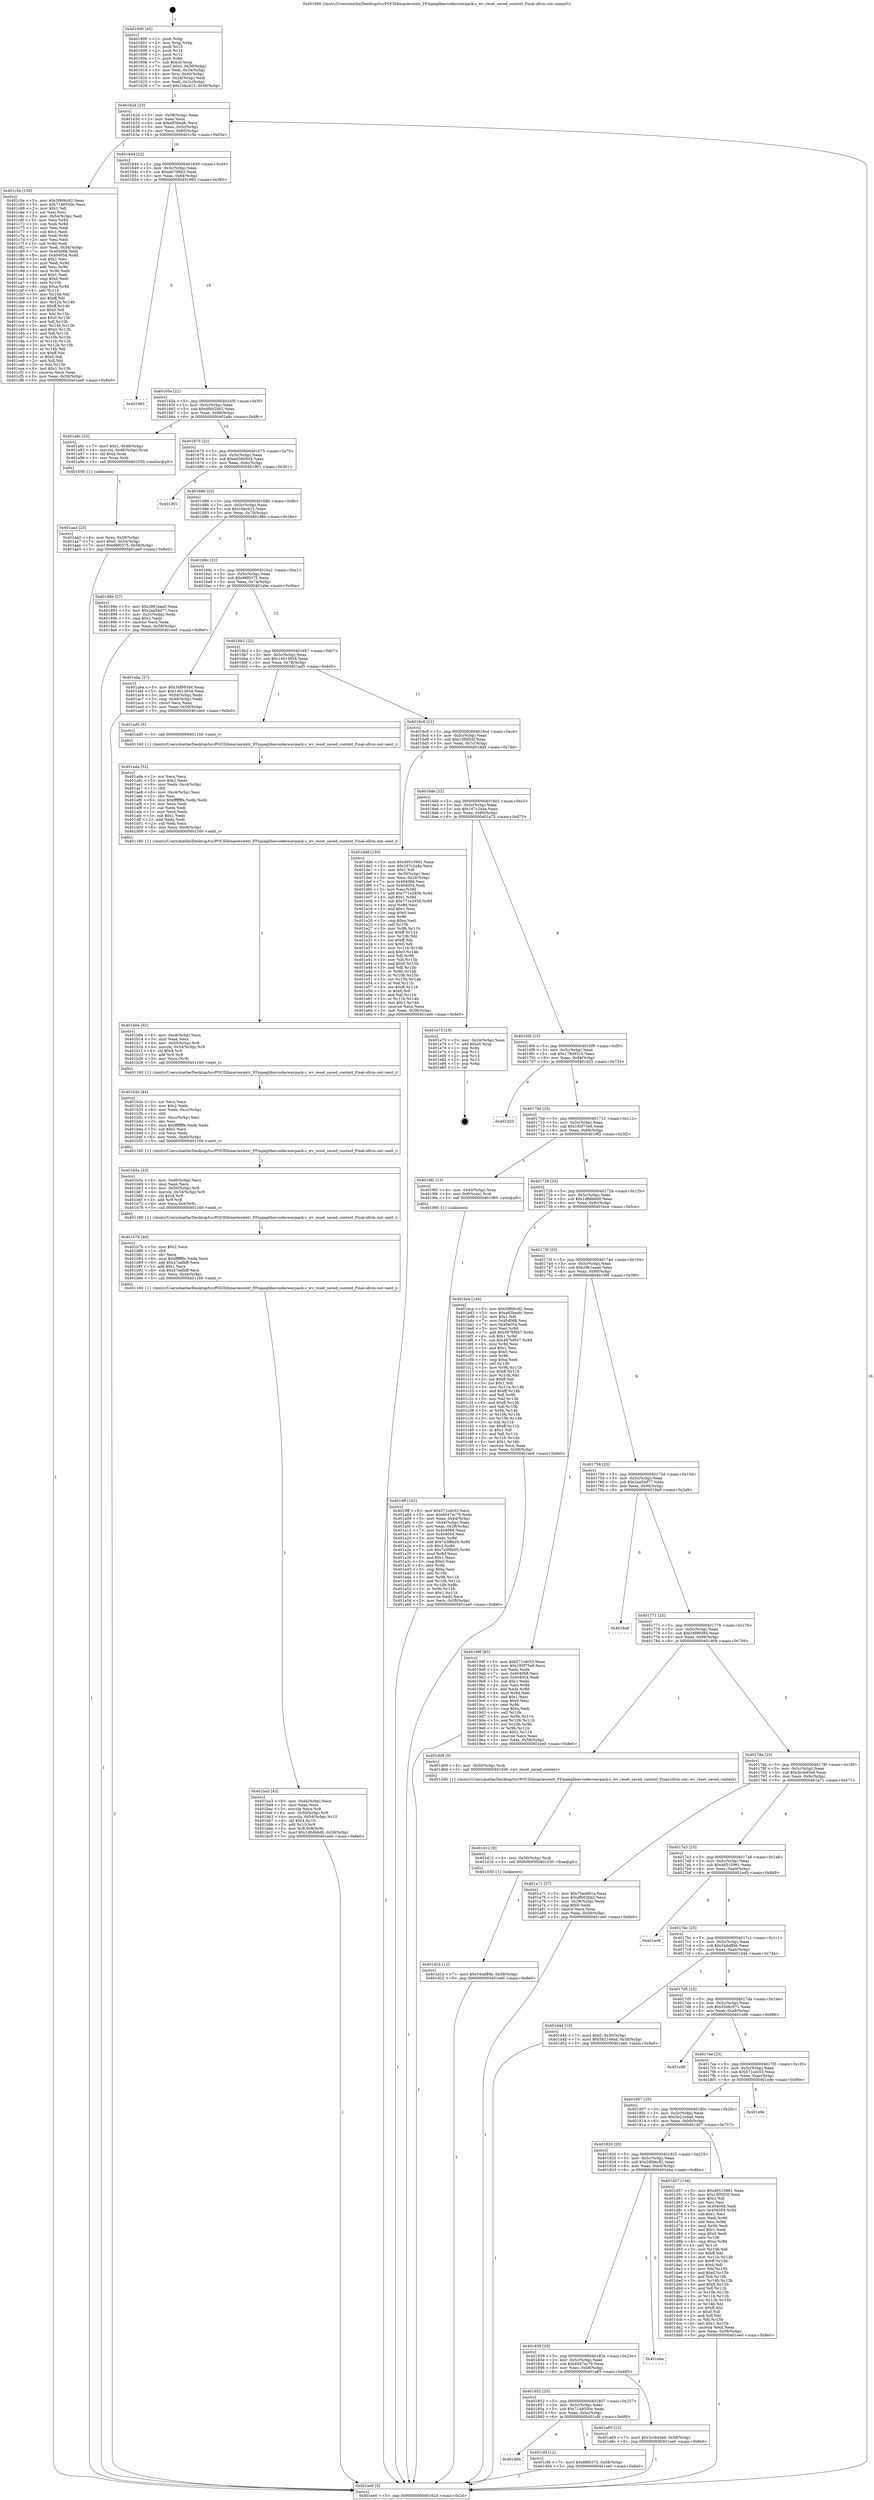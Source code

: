 digraph "0x401600" {
  label = "0x401600 (/mnt/c/Users/mathe/Desktop/tcc/POCII/binaries/extr_FFmpeglibavcodecwavpack.c_wv_reset_saved_context_Final-ollvm.out::main(0))"
  labelloc = "t"
  node[shape=record]

  Entry [label="",width=0.3,height=0.3,shape=circle,fillcolor=black,style=filled]
  "0x40162d" [label="{
     0x40162d [23]\l
     | [instrs]\l
     &nbsp;&nbsp;0x40162d \<+3\>: mov -0x58(%rbp),%eax\l
     &nbsp;&nbsp;0x401630 \<+2\>: mov %eax,%ecx\l
     &nbsp;&nbsp;0x401632 \<+6\>: sub $0xa83beafc,%ecx\l
     &nbsp;&nbsp;0x401638 \<+3\>: mov %eax,-0x5c(%rbp)\l
     &nbsp;&nbsp;0x40163b \<+3\>: mov %ecx,-0x60(%rbp)\l
     &nbsp;&nbsp;0x40163e \<+6\>: je 0000000000401c5e \<main+0x65e\>\l
  }"]
  "0x401c5e" [label="{
     0x401c5e [159]\l
     | [instrs]\l
     &nbsp;&nbsp;0x401c5e \<+5\>: mov $0x5f806c82,%eax\l
     &nbsp;&nbsp;0x401c63 \<+5\>: mov $0x7149550e,%ecx\l
     &nbsp;&nbsp;0x401c68 \<+2\>: mov $0x1,%dl\l
     &nbsp;&nbsp;0x401c6a \<+2\>: xor %esi,%esi\l
     &nbsp;&nbsp;0x401c6c \<+3\>: mov -0x54(%rbp),%edi\l
     &nbsp;&nbsp;0x401c6f \<+3\>: mov %esi,%r8d\l
     &nbsp;&nbsp;0x401c72 \<+3\>: sub %edi,%r8d\l
     &nbsp;&nbsp;0x401c75 \<+2\>: mov %esi,%edi\l
     &nbsp;&nbsp;0x401c77 \<+3\>: sub $0x1,%edi\l
     &nbsp;&nbsp;0x401c7a \<+3\>: add %edi,%r8d\l
     &nbsp;&nbsp;0x401c7d \<+2\>: mov %esi,%edi\l
     &nbsp;&nbsp;0x401c7f \<+3\>: sub %r8d,%edi\l
     &nbsp;&nbsp;0x401c82 \<+3\>: mov %edi,-0x54(%rbp)\l
     &nbsp;&nbsp;0x401c85 \<+7\>: mov 0x404068,%edi\l
     &nbsp;&nbsp;0x401c8c \<+8\>: mov 0x404054,%r8d\l
     &nbsp;&nbsp;0x401c94 \<+3\>: sub $0x1,%esi\l
     &nbsp;&nbsp;0x401c97 \<+3\>: mov %edi,%r9d\l
     &nbsp;&nbsp;0x401c9a \<+3\>: add %esi,%r9d\l
     &nbsp;&nbsp;0x401c9d \<+4\>: imul %r9d,%edi\l
     &nbsp;&nbsp;0x401ca1 \<+3\>: and $0x1,%edi\l
     &nbsp;&nbsp;0x401ca4 \<+3\>: cmp $0x0,%edi\l
     &nbsp;&nbsp;0x401ca7 \<+4\>: sete %r10b\l
     &nbsp;&nbsp;0x401cab \<+4\>: cmp $0xa,%r8d\l
     &nbsp;&nbsp;0x401caf \<+4\>: setl %r11b\l
     &nbsp;&nbsp;0x401cb3 \<+3\>: mov %r10b,%bl\l
     &nbsp;&nbsp;0x401cb6 \<+3\>: xor $0xff,%bl\l
     &nbsp;&nbsp;0x401cb9 \<+3\>: mov %r11b,%r14b\l
     &nbsp;&nbsp;0x401cbc \<+4\>: xor $0xff,%r14b\l
     &nbsp;&nbsp;0x401cc0 \<+3\>: xor $0x0,%dl\l
     &nbsp;&nbsp;0x401cc3 \<+3\>: mov %bl,%r15b\l
     &nbsp;&nbsp;0x401cc6 \<+4\>: and $0x0,%r15b\l
     &nbsp;&nbsp;0x401cca \<+3\>: and %dl,%r10b\l
     &nbsp;&nbsp;0x401ccd \<+3\>: mov %r14b,%r12b\l
     &nbsp;&nbsp;0x401cd0 \<+4\>: and $0x0,%r12b\l
     &nbsp;&nbsp;0x401cd4 \<+3\>: and %dl,%r11b\l
     &nbsp;&nbsp;0x401cd7 \<+3\>: or %r10b,%r15b\l
     &nbsp;&nbsp;0x401cda \<+3\>: or %r11b,%r12b\l
     &nbsp;&nbsp;0x401cdd \<+3\>: xor %r12b,%r15b\l
     &nbsp;&nbsp;0x401ce0 \<+3\>: or %r14b,%bl\l
     &nbsp;&nbsp;0x401ce3 \<+3\>: xor $0xff,%bl\l
     &nbsp;&nbsp;0x401ce6 \<+3\>: or $0x0,%dl\l
     &nbsp;&nbsp;0x401ce9 \<+2\>: and %dl,%bl\l
     &nbsp;&nbsp;0x401ceb \<+3\>: or %bl,%r15b\l
     &nbsp;&nbsp;0x401cee \<+4\>: test $0x1,%r15b\l
     &nbsp;&nbsp;0x401cf2 \<+3\>: cmovne %ecx,%eax\l
     &nbsp;&nbsp;0x401cf5 \<+3\>: mov %eax,-0x58(%rbp)\l
     &nbsp;&nbsp;0x401cf8 \<+5\>: jmp 0000000000401ee0 \<main+0x8e0\>\l
  }"]
  "0x401644" [label="{
     0x401644 [22]\l
     | [instrs]\l
     &nbsp;&nbsp;0x401644 \<+5\>: jmp 0000000000401649 \<main+0x49\>\l
     &nbsp;&nbsp;0x401649 \<+3\>: mov -0x5c(%rbp),%eax\l
     &nbsp;&nbsp;0x40164c \<+5\>: sub $0xafc796b2,%eax\l
     &nbsp;&nbsp;0x401651 \<+3\>: mov %eax,-0x64(%rbp)\l
     &nbsp;&nbsp;0x401654 \<+6\>: je 0000000000401993 \<main+0x393\>\l
  }"]
  Exit [label="",width=0.3,height=0.3,shape=circle,fillcolor=black,style=filled,peripheries=2]
  "0x401993" [label="{
     0x401993\l
  }", style=dashed]
  "0x40165a" [label="{
     0x40165a [22]\l
     | [instrs]\l
     &nbsp;&nbsp;0x40165a \<+5\>: jmp 000000000040165f \<main+0x5f\>\l
     &nbsp;&nbsp;0x40165f \<+3\>: mov -0x5c(%rbp),%eax\l
     &nbsp;&nbsp;0x401662 \<+5\>: sub $0xdfb02bb2,%eax\l
     &nbsp;&nbsp;0x401667 \<+3\>: mov %eax,-0x68(%rbp)\l
     &nbsp;&nbsp;0x40166a \<+6\>: je 0000000000401a8c \<main+0x48c\>\l
  }"]
  "0x401d1b" [label="{
     0x401d1b [12]\l
     | [instrs]\l
     &nbsp;&nbsp;0x401d1b \<+7\>: movl $0x54ddff4b,-0x58(%rbp)\l
     &nbsp;&nbsp;0x401d22 \<+5\>: jmp 0000000000401ee0 \<main+0x8e0\>\l
  }"]
  "0x401a8c" [label="{
     0x401a8c [23]\l
     | [instrs]\l
     &nbsp;&nbsp;0x401a8c \<+7\>: movl $0x1,-0x48(%rbp)\l
     &nbsp;&nbsp;0x401a93 \<+4\>: movslq -0x48(%rbp),%rax\l
     &nbsp;&nbsp;0x401a97 \<+4\>: shl $0x4,%rax\l
     &nbsp;&nbsp;0x401a9b \<+3\>: mov %rax,%rdi\l
     &nbsp;&nbsp;0x401a9e \<+5\>: call 0000000000401050 \<malloc@plt\>\l
     | [calls]\l
     &nbsp;&nbsp;0x401050 \{1\} (unknown)\l
  }"]
  "0x401670" [label="{
     0x401670 [22]\l
     | [instrs]\l
     &nbsp;&nbsp;0x401670 \<+5\>: jmp 0000000000401675 \<main+0x75\>\l
     &nbsp;&nbsp;0x401675 \<+3\>: mov -0x5c(%rbp),%eax\l
     &nbsp;&nbsp;0x401678 \<+5\>: sub $0xe05605d4,%eax\l
     &nbsp;&nbsp;0x40167d \<+3\>: mov %eax,-0x6c(%rbp)\l
     &nbsp;&nbsp;0x401680 \<+6\>: je 0000000000401901 \<main+0x301\>\l
  }"]
  "0x401d12" [label="{
     0x401d12 [9]\l
     | [instrs]\l
     &nbsp;&nbsp;0x401d12 \<+4\>: mov -0x50(%rbp),%rdi\l
     &nbsp;&nbsp;0x401d16 \<+5\>: call 0000000000401030 \<free@plt\>\l
     | [calls]\l
     &nbsp;&nbsp;0x401030 \{1\} (unknown)\l
  }"]
  "0x401901" [label="{
     0x401901\l
  }", style=dashed]
  "0x401686" [label="{
     0x401686 [22]\l
     | [instrs]\l
     &nbsp;&nbsp;0x401686 \<+5\>: jmp 000000000040168b \<main+0x8b\>\l
     &nbsp;&nbsp;0x40168b \<+3\>: mov -0x5c(%rbp),%eax\l
     &nbsp;&nbsp;0x40168e \<+5\>: sub $0x1bbcd11,%eax\l
     &nbsp;&nbsp;0x401693 \<+3\>: mov %eax,-0x70(%rbp)\l
     &nbsp;&nbsp;0x401696 \<+6\>: je 000000000040188e \<main+0x28e\>\l
  }"]
  "0x40186b" [label="{
     0x40186b\l
  }", style=dashed]
  "0x40188e" [label="{
     0x40188e [27]\l
     | [instrs]\l
     &nbsp;&nbsp;0x40188e \<+5\>: mov $0x2961eaa0,%eax\l
     &nbsp;&nbsp;0x401893 \<+5\>: mov $0x2aa54d77,%ecx\l
     &nbsp;&nbsp;0x401898 \<+3\>: mov -0x2c(%rbp),%edx\l
     &nbsp;&nbsp;0x40189b \<+3\>: cmp $0x2,%edx\l
     &nbsp;&nbsp;0x40189e \<+3\>: cmovne %ecx,%eax\l
     &nbsp;&nbsp;0x4018a1 \<+3\>: mov %eax,-0x58(%rbp)\l
     &nbsp;&nbsp;0x4018a4 \<+5\>: jmp 0000000000401ee0 \<main+0x8e0\>\l
  }"]
  "0x40169c" [label="{
     0x40169c [22]\l
     | [instrs]\l
     &nbsp;&nbsp;0x40169c \<+5\>: jmp 00000000004016a1 \<main+0xa1\>\l
     &nbsp;&nbsp;0x4016a1 \<+3\>: mov -0x5c(%rbp),%eax\l
     &nbsp;&nbsp;0x4016a4 \<+5\>: sub $0x88f0375,%eax\l
     &nbsp;&nbsp;0x4016a9 \<+3\>: mov %eax,-0x74(%rbp)\l
     &nbsp;&nbsp;0x4016ac \<+6\>: je 0000000000401aba \<main+0x4ba\>\l
  }"]
  "0x401ee0" [label="{
     0x401ee0 [5]\l
     | [instrs]\l
     &nbsp;&nbsp;0x401ee0 \<+5\>: jmp 000000000040162d \<main+0x2d\>\l
  }"]
  "0x401600" [label="{
     0x401600 [45]\l
     | [instrs]\l
     &nbsp;&nbsp;0x401600 \<+1\>: push %rbp\l
     &nbsp;&nbsp;0x401601 \<+3\>: mov %rsp,%rbp\l
     &nbsp;&nbsp;0x401604 \<+2\>: push %r15\l
     &nbsp;&nbsp;0x401606 \<+2\>: push %r14\l
     &nbsp;&nbsp;0x401608 \<+2\>: push %r12\l
     &nbsp;&nbsp;0x40160a \<+1\>: push %rbx\l
     &nbsp;&nbsp;0x40160b \<+7\>: sub $0xc0,%rsp\l
     &nbsp;&nbsp;0x401612 \<+7\>: movl $0x0,-0x30(%rbp)\l
     &nbsp;&nbsp;0x401619 \<+3\>: mov %edi,-0x34(%rbp)\l
     &nbsp;&nbsp;0x40161c \<+4\>: mov %rsi,-0x40(%rbp)\l
     &nbsp;&nbsp;0x401620 \<+3\>: mov -0x34(%rbp),%edi\l
     &nbsp;&nbsp;0x401623 \<+3\>: mov %edi,-0x2c(%rbp)\l
     &nbsp;&nbsp;0x401626 \<+7\>: movl $0x1bbcd11,-0x58(%rbp)\l
  }"]
  "0x401cfd" [label="{
     0x401cfd [12]\l
     | [instrs]\l
     &nbsp;&nbsp;0x401cfd \<+7\>: movl $0x88f0375,-0x58(%rbp)\l
     &nbsp;&nbsp;0x401d04 \<+5\>: jmp 0000000000401ee0 \<main+0x8e0\>\l
  }"]
  "0x401aba" [label="{
     0x401aba [27]\l
     | [instrs]\l
     &nbsp;&nbsp;0x401aba \<+5\>: mov $0x34f99384,%eax\l
     &nbsp;&nbsp;0x401abf \<+5\>: mov $0x14613654,%ecx\l
     &nbsp;&nbsp;0x401ac4 \<+3\>: mov -0x54(%rbp),%edx\l
     &nbsp;&nbsp;0x401ac7 \<+3\>: cmp -0x48(%rbp),%edx\l
     &nbsp;&nbsp;0x401aca \<+3\>: cmovl %ecx,%eax\l
     &nbsp;&nbsp;0x401acd \<+3\>: mov %eax,-0x58(%rbp)\l
     &nbsp;&nbsp;0x401ad0 \<+5\>: jmp 0000000000401ee0 \<main+0x8e0\>\l
  }"]
  "0x4016b2" [label="{
     0x4016b2 [22]\l
     | [instrs]\l
     &nbsp;&nbsp;0x4016b2 \<+5\>: jmp 00000000004016b7 \<main+0xb7\>\l
     &nbsp;&nbsp;0x4016b7 \<+3\>: mov -0x5c(%rbp),%eax\l
     &nbsp;&nbsp;0x4016ba \<+5\>: sub $0x14613654,%eax\l
     &nbsp;&nbsp;0x4016bf \<+3\>: mov %eax,-0x78(%rbp)\l
     &nbsp;&nbsp;0x4016c2 \<+6\>: je 0000000000401ad5 \<main+0x4d5\>\l
  }"]
  "0x401ba3" [label="{
     0x401ba3 [43]\l
     | [instrs]\l
     &nbsp;&nbsp;0x401ba3 \<+6\>: mov -0xd4(%rbp),%ecx\l
     &nbsp;&nbsp;0x401ba9 \<+3\>: imul %eax,%ecx\l
     &nbsp;&nbsp;0x401bac \<+3\>: movslq %ecx,%r8\l
     &nbsp;&nbsp;0x401baf \<+4\>: mov -0x50(%rbp),%r9\l
     &nbsp;&nbsp;0x401bb3 \<+4\>: movslq -0x54(%rbp),%r10\l
     &nbsp;&nbsp;0x401bb7 \<+4\>: shl $0x4,%r10\l
     &nbsp;&nbsp;0x401bbb \<+3\>: add %r10,%r9\l
     &nbsp;&nbsp;0x401bbe \<+4\>: mov %r8,0x8(%r9)\l
     &nbsp;&nbsp;0x401bc2 \<+7\>: movl $0x1d6db6d0,-0x58(%rbp)\l
     &nbsp;&nbsp;0x401bc9 \<+5\>: jmp 0000000000401ee0 \<main+0x8e0\>\l
  }"]
  "0x401ad5" [label="{
     0x401ad5 [5]\l
     | [instrs]\l
     &nbsp;&nbsp;0x401ad5 \<+5\>: call 0000000000401160 \<next_i\>\l
     | [calls]\l
     &nbsp;&nbsp;0x401160 \{1\} (/mnt/c/Users/mathe/Desktop/tcc/POCII/binaries/extr_FFmpeglibavcodecwavpack.c_wv_reset_saved_context_Final-ollvm.out::next_i)\l
  }"]
  "0x4016c8" [label="{
     0x4016c8 [22]\l
     | [instrs]\l
     &nbsp;&nbsp;0x4016c8 \<+5\>: jmp 00000000004016cd \<main+0xcd\>\l
     &nbsp;&nbsp;0x4016cd \<+3\>: mov -0x5c(%rbp),%eax\l
     &nbsp;&nbsp;0x4016d0 \<+5\>: sub $0x15f5f03f,%eax\l
     &nbsp;&nbsp;0x4016d5 \<+3\>: mov %eax,-0x7c(%rbp)\l
     &nbsp;&nbsp;0x4016d8 \<+6\>: je 0000000000401ddd \<main+0x7dd\>\l
  }"]
  "0x401b7b" [label="{
     0x401b7b [40]\l
     | [instrs]\l
     &nbsp;&nbsp;0x401b7b \<+5\>: mov $0x2,%ecx\l
     &nbsp;&nbsp;0x401b80 \<+1\>: cltd\l
     &nbsp;&nbsp;0x401b81 \<+2\>: idiv %ecx\l
     &nbsp;&nbsp;0x401b83 \<+6\>: imul $0xfffffffe,%edx,%ecx\l
     &nbsp;&nbsp;0x401b89 \<+6\>: add $0x47aefbff,%ecx\l
     &nbsp;&nbsp;0x401b8f \<+3\>: add $0x1,%ecx\l
     &nbsp;&nbsp;0x401b92 \<+6\>: sub $0x47aefbff,%ecx\l
     &nbsp;&nbsp;0x401b98 \<+6\>: mov %ecx,-0xd4(%rbp)\l
     &nbsp;&nbsp;0x401b9e \<+5\>: call 0000000000401160 \<next_i\>\l
     | [calls]\l
     &nbsp;&nbsp;0x401160 \{1\} (/mnt/c/Users/mathe/Desktop/tcc/POCII/binaries/extr_FFmpeglibavcodecwavpack.c_wv_reset_saved_context_Final-ollvm.out::next_i)\l
  }"]
  "0x401ddd" [label="{
     0x401ddd [150]\l
     | [instrs]\l
     &nbsp;&nbsp;0x401ddd \<+5\>: mov $0x46515961,%eax\l
     &nbsp;&nbsp;0x401de2 \<+5\>: mov $0x167c2a4a,%ecx\l
     &nbsp;&nbsp;0x401de7 \<+2\>: mov $0x1,%dl\l
     &nbsp;&nbsp;0x401de9 \<+3\>: mov -0x30(%rbp),%esi\l
     &nbsp;&nbsp;0x401dec \<+3\>: mov %esi,-0x24(%rbp)\l
     &nbsp;&nbsp;0x401def \<+7\>: mov 0x404068,%esi\l
     &nbsp;&nbsp;0x401df6 \<+7\>: mov 0x404054,%edi\l
     &nbsp;&nbsp;0x401dfd \<+3\>: mov %esi,%r8d\l
     &nbsp;&nbsp;0x401e00 \<+7\>: add $0x771e2856,%r8d\l
     &nbsp;&nbsp;0x401e07 \<+4\>: sub $0x1,%r8d\l
     &nbsp;&nbsp;0x401e0b \<+7\>: sub $0x771e2856,%r8d\l
     &nbsp;&nbsp;0x401e12 \<+4\>: imul %r8d,%esi\l
     &nbsp;&nbsp;0x401e16 \<+3\>: and $0x1,%esi\l
     &nbsp;&nbsp;0x401e19 \<+3\>: cmp $0x0,%esi\l
     &nbsp;&nbsp;0x401e1c \<+4\>: sete %r9b\l
     &nbsp;&nbsp;0x401e20 \<+3\>: cmp $0xa,%edi\l
     &nbsp;&nbsp;0x401e23 \<+4\>: setl %r10b\l
     &nbsp;&nbsp;0x401e27 \<+3\>: mov %r9b,%r11b\l
     &nbsp;&nbsp;0x401e2a \<+4\>: xor $0xff,%r11b\l
     &nbsp;&nbsp;0x401e2e \<+3\>: mov %r10b,%bl\l
     &nbsp;&nbsp;0x401e31 \<+3\>: xor $0xff,%bl\l
     &nbsp;&nbsp;0x401e34 \<+3\>: xor $0x0,%dl\l
     &nbsp;&nbsp;0x401e37 \<+3\>: mov %r11b,%r14b\l
     &nbsp;&nbsp;0x401e3a \<+4\>: and $0x0,%r14b\l
     &nbsp;&nbsp;0x401e3e \<+3\>: and %dl,%r9b\l
     &nbsp;&nbsp;0x401e41 \<+3\>: mov %bl,%r15b\l
     &nbsp;&nbsp;0x401e44 \<+4\>: and $0x0,%r15b\l
     &nbsp;&nbsp;0x401e48 \<+3\>: and %dl,%r10b\l
     &nbsp;&nbsp;0x401e4b \<+3\>: or %r9b,%r14b\l
     &nbsp;&nbsp;0x401e4e \<+3\>: or %r10b,%r15b\l
     &nbsp;&nbsp;0x401e51 \<+3\>: xor %r15b,%r14b\l
     &nbsp;&nbsp;0x401e54 \<+3\>: or %bl,%r11b\l
     &nbsp;&nbsp;0x401e57 \<+4\>: xor $0xff,%r11b\l
     &nbsp;&nbsp;0x401e5b \<+3\>: or $0x0,%dl\l
     &nbsp;&nbsp;0x401e5e \<+3\>: and %dl,%r11b\l
     &nbsp;&nbsp;0x401e61 \<+3\>: or %r11b,%r14b\l
     &nbsp;&nbsp;0x401e64 \<+4\>: test $0x1,%r14b\l
     &nbsp;&nbsp;0x401e68 \<+3\>: cmovne %ecx,%eax\l
     &nbsp;&nbsp;0x401e6b \<+3\>: mov %eax,-0x58(%rbp)\l
     &nbsp;&nbsp;0x401e6e \<+5\>: jmp 0000000000401ee0 \<main+0x8e0\>\l
  }"]
  "0x4016de" [label="{
     0x4016de [22]\l
     | [instrs]\l
     &nbsp;&nbsp;0x4016de \<+5\>: jmp 00000000004016e3 \<main+0xe3\>\l
     &nbsp;&nbsp;0x4016e3 \<+3\>: mov -0x5c(%rbp),%eax\l
     &nbsp;&nbsp;0x4016e6 \<+5\>: sub $0x167c2a4a,%eax\l
     &nbsp;&nbsp;0x4016eb \<+3\>: mov %eax,-0x80(%rbp)\l
     &nbsp;&nbsp;0x4016ee \<+6\>: je 0000000000401e73 \<main+0x873\>\l
  }"]
  "0x401b5a" [label="{
     0x401b5a [33]\l
     | [instrs]\l
     &nbsp;&nbsp;0x401b5a \<+6\>: mov -0xd0(%rbp),%ecx\l
     &nbsp;&nbsp;0x401b60 \<+3\>: imul %eax,%ecx\l
     &nbsp;&nbsp;0x401b63 \<+4\>: mov -0x50(%rbp),%r8\l
     &nbsp;&nbsp;0x401b67 \<+4\>: movslq -0x54(%rbp),%r9\l
     &nbsp;&nbsp;0x401b6b \<+4\>: shl $0x4,%r9\l
     &nbsp;&nbsp;0x401b6f \<+3\>: add %r9,%r8\l
     &nbsp;&nbsp;0x401b72 \<+4\>: mov %ecx,0x4(%r8)\l
     &nbsp;&nbsp;0x401b76 \<+5\>: call 0000000000401160 \<next_i\>\l
     | [calls]\l
     &nbsp;&nbsp;0x401160 \{1\} (/mnt/c/Users/mathe/Desktop/tcc/POCII/binaries/extr_FFmpeglibavcodecwavpack.c_wv_reset_saved_context_Final-ollvm.out::next_i)\l
  }"]
  "0x401e73" [label="{
     0x401e73 [19]\l
     | [instrs]\l
     &nbsp;&nbsp;0x401e73 \<+3\>: mov -0x24(%rbp),%eax\l
     &nbsp;&nbsp;0x401e76 \<+7\>: add $0xc0,%rsp\l
     &nbsp;&nbsp;0x401e7d \<+1\>: pop %rbx\l
     &nbsp;&nbsp;0x401e7e \<+2\>: pop %r12\l
     &nbsp;&nbsp;0x401e80 \<+2\>: pop %r14\l
     &nbsp;&nbsp;0x401e82 \<+2\>: pop %r15\l
     &nbsp;&nbsp;0x401e84 \<+1\>: pop %rbp\l
     &nbsp;&nbsp;0x401e85 \<+1\>: ret\l
  }"]
  "0x4016f4" [label="{
     0x4016f4 [25]\l
     | [instrs]\l
     &nbsp;&nbsp;0x4016f4 \<+5\>: jmp 00000000004016f9 \<main+0xf9\>\l
     &nbsp;&nbsp;0x4016f9 \<+3\>: mov -0x5c(%rbp),%eax\l
     &nbsp;&nbsp;0x4016fc \<+5\>: sub $0x178d9316,%eax\l
     &nbsp;&nbsp;0x401701 \<+6\>: mov %eax,-0x84(%rbp)\l
     &nbsp;&nbsp;0x401707 \<+6\>: je 0000000000401d33 \<main+0x733\>\l
  }"]
  "0x401b2e" [label="{
     0x401b2e [44]\l
     | [instrs]\l
     &nbsp;&nbsp;0x401b2e \<+2\>: xor %ecx,%ecx\l
     &nbsp;&nbsp;0x401b30 \<+5\>: mov $0x2,%edx\l
     &nbsp;&nbsp;0x401b35 \<+6\>: mov %edx,-0xcc(%rbp)\l
     &nbsp;&nbsp;0x401b3b \<+1\>: cltd\l
     &nbsp;&nbsp;0x401b3c \<+6\>: mov -0xcc(%rbp),%esi\l
     &nbsp;&nbsp;0x401b42 \<+2\>: idiv %esi\l
     &nbsp;&nbsp;0x401b44 \<+6\>: imul $0xfffffffe,%edx,%edx\l
     &nbsp;&nbsp;0x401b4a \<+3\>: sub $0x1,%ecx\l
     &nbsp;&nbsp;0x401b4d \<+2\>: sub %ecx,%edx\l
     &nbsp;&nbsp;0x401b4f \<+6\>: mov %edx,-0xd0(%rbp)\l
     &nbsp;&nbsp;0x401b55 \<+5\>: call 0000000000401160 \<next_i\>\l
     | [calls]\l
     &nbsp;&nbsp;0x401160 \{1\} (/mnt/c/Users/mathe/Desktop/tcc/POCII/binaries/extr_FFmpeglibavcodecwavpack.c_wv_reset_saved_context_Final-ollvm.out::next_i)\l
  }"]
  "0x401d33" [label="{
     0x401d33\l
  }", style=dashed]
  "0x40170d" [label="{
     0x40170d [25]\l
     | [instrs]\l
     &nbsp;&nbsp;0x40170d \<+5\>: jmp 0000000000401712 \<main+0x112\>\l
     &nbsp;&nbsp;0x401712 \<+3\>: mov -0x5c(%rbp),%eax\l
     &nbsp;&nbsp;0x401715 \<+5\>: sub $0x183f75e6,%eax\l
     &nbsp;&nbsp;0x40171a \<+6\>: mov %eax,-0x88(%rbp)\l
     &nbsp;&nbsp;0x401720 \<+6\>: je 00000000004019f2 \<main+0x3f2\>\l
  }"]
  "0x401b0e" [label="{
     0x401b0e [32]\l
     | [instrs]\l
     &nbsp;&nbsp;0x401b0e \<+6\>: mov -0xc8(%rbp),%ecx\l
     &nbsp;&nbsp;0x401b14 \<+3\>: imul %eax,%ecx\l
     &nbsp;&nbsp;0x401b17 \<+4\>: mov -0x50(%rbp),%r8\l
     &nbsp;&nbsp;0x401b1b \<+4\>: movslq -0x54(%rbp),%r9\l
     &nbsp;&nbsp;0x401b1f \<+4\>: shl $0x4,%r9\l
     &nbsp;&nbsp;0x401b23 \<+3\>: add %r9,%r8\l
     &nbsp;&nbsp;0x401b26 \<+3\>: mov %ecx,(%r8)\l
     &nbsp;&nbsp;0x401b29 \<+5\>: call 0000000000401160 \<next_i\>\l
     | [calls]\l
     &nbsp;&nbsp;0x401160 \{1\} (/mnt/c/Users/mathe/Desktop/tcc/POCII/binaries/extr_FFmpeglibavcodecwavpack.c_wv_reset_saved_context_Final-ollvm.out::next_i)\l
  }"]
  "0x4019f2" [label="{
     0x4019f2 [13]\l
     | [instrs]\l
     &nbsp;&nbsp;0x4019f2 \<+4\>: mov -0x40(%rbp),%rax\l
     &nbsp;&nbsp;0x4019f6 \<+4\>: mov 0x8(%rax),%rdi\l
     &nbsp;&nbsp;0x4019fa \<+5\>: call 0000000000401060 \<atoi@plt\>\l
     | [calls]\l
     &nbsp;&nbsp;0x401060 \{1\} (unknown)\l
  }"]
  "0x401726" [label="{
     0x401726 [25]\l
     | [instrs]\l
     &nbsp;&nbsp;0x401726 \<+5\>: jmp 000000000040172b \<main+0x12b\>\l
     &nbsp;&nbsp;0x40172b \<+3\>: mov -0x5c(%rbp),%eax\l
     &nbsp;&nbsp;0x40172e \<+5\>: sub $0x1d6db6d0,%eax\l
     &nbsp;&nbsp;0x401733 \<+6\>: mov %eax,-0x8c(%rbp)\l
     &nbsp;&nbsp;0x401739 \<+6\>: je 0000000000401bce \<main+0x5ce\>\l
  }"]
  "0x401ada" [label="{
     0x401ada [52]\l
     | [instrs]\l
     &nbsp;&nbsp;0x401ada \<+2\>: xor %ecx,%ecx\l
     &nbsp;&nbsp;0x401adc \<+5\>: mov $0x2,%edx\l
     &nbsp;&nbsp;0x401ae1 \<+6\>: mov %edx,-0xc4(%rbp)\l
     &nbsp;&nbsp;0x401ae7 \<+1\>: cltd\l
     &nbsp;&nbsp;0x401ae8 \<+6\>: mov -0xc4(%rbp),%esi\l
     &nbsp;&nbsp;0x401aee \<+2\>: idiv %esi\l
     &nbsp;&nbsp;0x401af0 \<+6\>: imul $0xfffffffe,%edx,%edx\l
     &nbsp;&nbsp;0x401af6 \<+2\>: mov %ecx,%edi\l
     &nbsp;&nbsp;0x401af8 \<+2\>: sub %edx,%edi\l
     &nbsp;&nbsp;0x401afa \<+2\>: mov %ecx,%edx\l
     &nbsp;&nbsp;0x401afc \<+3\>: sub $0x1,%edx\l
     &nbsp;&nbsp;0x401aff \<+2\>: add %edx,%edi\l
     &nbsp;&nbsp;0x401b01 \<+2\>: sub %edi,%ecx\l
     &nbsp;&nbsp;0x401b03 \<+6\>: mov %ecx,-0xc8(%rbp)\l
     &nbsp;&nbsp;0x401b09 \<+5\>: call 0000000000401160 \<next_i\>\l
     | [calls]\l
     &nbsp;&nbsp;0x401160 \{1\} (/mnt/c/Users/mathe/Desktop/tcc/POCII/binaries/extr_FFmpeglibavcodecwavpack.c_wv_reset_saved_context_Final-ollvm.out::next_i)\l
  }"]
  "0x401bce" [label="{
     0x401bce [144]\l
     | [instrs]\l
     &nbsp;&nbsp;0x401bce \<+5\>: mov $0x5f806c82,%eax\l
     &nbsp;&nbsp;0x401bd3 \<+5\>: mov $0xa83beafc,%ecx\l
     &nbsp;&nbsp;0x401bd8 \<+2\>: mov $0x1,%dl\l
     &nbsp;&nbsp;0x401bda \<+7\>: mov 0x404068,%esi\l
     &nbsp;&nbsp;0x401be1 \<+7\>: mov 0x404054,%edi\l
     &nbsp;&nbsp;0x401be8 \<+3\>: mov %esi,%r8d\l
     &nbsp;&nbsp;0x401beb \<+7\>: add $0x497bf947,%r8d\l
     &nbsp;&nbsp;0x401bf2 \<+4\>: sub $0x1,%r8d\l
     &nbsp;&nbsp;0x401bf6 \<+7\>: sub $0x497bf947,%r8d\l
     &nbsp;&nbsp;0x401bfd \<+4\>: imul %r8d,%esi\l
     &nbsp;&nbsp;0x401c01 \<+3\>: and $0x1,%esi\l
     &nbsp;&nbsp;0x401c04 \<+3\>: cmp $0x0,%esi\l
     &nbsp;&nbsp;0x401c07 \<+4\>: sete %r9b\l
     &nbsp;&nbsp;0x401c0b \<+3\>: cmp $0xa,%edi\l
     &nbsp;&nbsp;0x401c0e \<+4\>: setl %r10b\l
     &nbsp;&nbsp;0x401c12 \<+3\>: mov %r9b,%r11b\l
     &nbsp;&nbsp;0x401c15 \<+4\>: xor $0xff,%r11b\l
     &nbsp;&nbsp;0x401c19 \<+3\>: mov %r10b,%bl\l
     &nbsp;&nbsp;0x401c1c \<+3\>: xor $0xff,%bl\l
     &nbsp;&nbsp;0x401c1f \<+3\>: xor $0x1,%dl\l
     &nbsp;&nbsp;0x401c22 \<+3\>: mov %r11b,%r14b\l
     &nbsp;&nbsp;0x401c25 \<+4\>: and $0xff,%r14b\l
     &nbsp;&nbsp;0x401c29 \<+3\>: and %dl,%r9b\l
     &nbsp;&nbsp;0x401c2c \<+3\>: mov %bl,%r15b\l
     &nbsp;&nbsp;0x401c2f \<+4\>: and $0xff,%r15b\l
     &nbsp;&nbsp;0x401c33 \<+3\>: and %dl,%r10b\l
     &nbsp;&nbsp;0x401c36 \<+3\>: or %r9b,%r14b\l
     &nbsp;&nbsp;0x401c39 \<+3\>: or %r10b,%r15b\l
     &nbsp;&nbsp;0x401c3c \<+3\>: xor %r15b,%r14b\l
     &nbsp;&nbsp;0x401c3f \<+3\>: or %bl,%r11b\l
     &nbsp;&nbsp;0x401c42 \<+4\>: xor $0xff,%r11b\l
     &nbsp;&nbsp;0x401c46 \<+3\>: or $0x1,%dl\l
     &nbsp;&nbsp;0x401c49 \<+3\>: and %dl,%r11b\l
     &nbsp;&nbsp;0x401c4c \<+3\>: or %r11b,%r14b\l
     &nbsp;&nbsp;0x401c4f \<+4\>: test $0x1,%r14b\l
     &nbsp;&nbsp;0x401c53 \<+3\>: cmovne %ecx,%eax\l
     &nbsp;&nbsp;0x401c56 \<+3\>: mov %eax,-0x58(%rbp)\l
     &nbsp;&nbsp;0x401c59 \<+5\>: jmp 0000000000401ee0 \<main+0x8e0\>\l
  }"]
  "0x40173f" [label="{
     0x40173f [25]\l
     | [instrs]\l
     &nbsp;&nbsp;0x40173f \<+5\>: jmp 0000000000401744 \<main+0x144\>\l
     &nbsp;&nbsp;0x401744 \<+3\>: mov -0x5c(%rbp),%eax\l
     &nbsp;&nbsp;0x401747 \<+5\>: sub $0x2961eaa0,%eax\l
     &nbsp;&nbsp;0x40174c \<+6\>: mov %eax,-0x90(%rbp)\l
     &nbsp;&nbsp;0x401752 \<+6\>: je 000000000040199f \<main+0x39f\>\l
  }"]
  "0x401aa3" [label="{
     0x401aa3 [23]\l
     | [instrs]\l
     &nbsp;&nbsp;0x401aa3 \<+4\>: mov %rax,-0x50(%rbp)\l
     &nbsp;&nbsp;0x401aa7 \<+7\>: movl $0x0,-0x54(%rbp)\l
     &nbsp;&nbsp;0x401aae \<+7\>: movl $0x88f0375,-0x58(%rbp)\l
     &nbsp;&nbsp;0x401ab5 \<+5\>: jmp 0000000000401ee0 \<main+0x8e0\>\l
  }"]
  "0x40199f" [label="{
     0x40199f [83]\l
     | [instrs]\l
     &nbsp;&nbsp;0x40199f \<+5\>: mov $0x571cdc53,%eax\l
     &nbsp;&nbsp;0x4019a4 \<+5\>: mov $0x183f75e6,%ecx\l
     &nbsp;&nbsp;0x4019a9 \<+2\>: xor %edx,%edx\l
     &nbsp;&nbsp;0x4019ab \<+7\>: mov 0x404068,%esi\l
     &nbsp;&nbsp;0x4019b2 \<+7\>: mov 0x404054,%edi\l
     &nbsp;&nbsp;0x4019b9 \<+3\>: sub $0x1,%edx\l
     &nbsp;&nbsp;0x4019bc \<+3\>: mov %esi,%r8d\l
     &nbsp;&nbsp;0x4019bf \<+3\>: add %edx,%r8d\l
     &nbsp;&nbsp;0x4019c2 \<+4\>: imul %r8d,%esi\l
     &nbsp;&nbsp;0x4019c6 \<+3\>: and $0x1,%esi\l
     &nbsp;&nbsp;0x4019c9 \<+3\>: cmp $0x0,%esi\l
     &nbsp;&nbsp;0x4019cc \<+4\>: sete %r9b\l
     &nbsp;&nbsp;0x4019d0 \<+3\>: cmp $0xa,%edi\l
     &nbsp;&nbsp;0x4019d3 \<+4\>: setl %r10b\l
     &nbsp;&nbsp;0x4019d7 \<+3\>: mov %r9b,%r11b\l
     &nbsp;&nbsp;0x4019da \<+3\>: and %r10b,%r11b\l
     &nbsp;&nbsp;0x4019dd \<+3\>: xor %r10b,%r9b\l
     &nbsp;&nbsp;0x4019e0 \<+3\>: or %r9b,%r11b\l
     &nbsp;&nbsp;0x4019e3 \<+4\>: test $0x1,%r11b\l
     &nbsp;&nbsp;0x4019e7 \<+3\>: cmovne %ecx,%eax\l
     &nbsp;&nbsp;0x4019ea \<+3\>: mov %eax,-0x58(%rbp)\l
     &nbsp;&nbsp;0x4019ed \<+5\>: jmp 0000000000401ee0 \<main+0x8e0\>\l
  }"]
  "0x401758" [label="{
     0x401758 [25]\l
     | [instrs]\l
     &nbsp;&nbsp;0x401758 \<+5\>: jmp 000000000040175d \<main+0x15d\>\l
     &nbsp;&nbsp;0x40175d \<+3\>: mov -0x5c(%rbp),%eax\l
     &nbsp;&nbsp;0x401760 \<+5\>: sub $0x2aa54d77,%eax\l
     &nbsp;&nbsp;0x401765 \<+6\>: mov %eax,-0x94(%rbp)\l
     &nbsp;&nbsp;0x40176b \<+6\>: je 00000000004018a9 \<main+0x2a9\>\l
  }"]
  "0x4019ff" [label="{
     0x4019ff [102]\l
     | [instrs]\l
     &nbsp;&nbsp;0x4019ff \<+5\>: mov $0x571cdc53,%ecx\l
     &nbsp;&nbsp;0x401a04 \<+5\>: mov $0x6547ec79,%edx\l
     &nbsp;&nbsp;0x401a09 \<+3\>: mov %eax,-0x44(%rbp)\l
     &nbsp;&nbsp;0x401a0c \<+3\>: mov -0x44(%rbp),%eax\l
     &nbsp;&nbsp;0x401a0f \<+3\>: mov %eax,-0x28(%rbp)\l
     &nbsp;&nbsp;0x401a12 \<+7\>: mov 0x404068,%eax\l
     &nbsp;&nbsp;0x401a19 \<+7\>: mov 0x404054,%esi\l
     &nbsp;&nbsp;0x401a20 \<+3\>: mov %eax,%r8d\l
     &nbsp;&nbsp;0x401a23 \<+7\>: add $0x7a3f8b05,%r8d\l
     &nbsp;&nbsp;0x401a2a \<+4\>: sub $0x1,%r8d\l
     &nbsp;&nbsp;0x401a2e \<+7\>: sub $0x7a3f8b05,%r8d\l
     &nbsp;&nbsp;0x401a35 \<+4\>: imul %r8d,%eax\l
     &nbsp;&nbsp;0x401a39 \<+3\>: and $0x1,%eax\l
     &nbsp;&nbsp;0x401a3c \<+3\>: cmp $0x0,%eax\l
     &nbsp;&nbsp;0x401a3f \<+4\>: sete %r9b\l
     &nbsp;&nbsp;0x401a43 \<+3\>: cmp $0xa,%esi\l
     &nbsp;&nbsp;0x401a46 \<+4\>: setl %r10b\l
     &nbsp;&nbsp;0x401a4a \<+3\>: mov %r9b,%r11b\l
     &nbsp;&nbsp;0x401a4d \<+3\>: and %r10b,%r11b\l
     &nbsp;&nbsp;0x401a50 \<+3\>: xor %r10b,%r9b\l
     &nbsp;&nbsp;0x401a53 \<+3\>: or %r9b,%r11b\l
     &nbsp;&nbsp;0x401a56 \<+4\>: test $0x1,%r11b\l
     &nbsp;&nbsp;0x401a5a \<+3\>: cmovne %edx,%ecx\l
     &nbsp;&nbsp;0x401a5d \<+3\>: mov %ecx,-0x58(%rbp)\l
     &nbsp;&nbsp;0x401a60 \<+5\>: jmp 0000000000401ee0 \<main+0x8e0\>\l
  }"]
  "0x401852" [label="{
     0x401852 [25]\l
     | [instrs]\l
     &nbsp;&nbsp;0x401852 \<+5\>: jmp 0000000000401857 \<main+0x257\>\l
     &nbsp;&nbsp;0x401857 \<+3\>: mov -0x5c(%rbp),%eax\l
     &nbsp;&nbsp;0x40185a \<+5\>: sub $0x7149550e,%eax\l
     &nbsp;&nbsp;0x40185f \<+6\>: mov %eax,-0xbc(%rbp)\l
     &nbsp;&nbsp;0x401865 \<+6\>: je 0000000000401cfd \<main+0x6fd\>\l
  }"]
  "0x4018a9" [label="{
     0x4018a9\l
  }", style=dashed]
  "0x401771" [label="{
     0x401771 [25]\l
     | [instrs]\l
     &nbsp;&nbsp;0x401771 \<+5\>: jmp 0000000000401776 \<main+0x176\>\l
     &nbsp;&nbsp;0x401776 \<+3\>: mov -0x5c(%rbp),%eax\l
     &nbsp;&nbsp;0x401779 \<+5\>: sub $0x34f99384,%eax\l
     &nbsp;&nbsp;0x40177e \<+6\>: mov %eax,-0x98(%rbp)\l
     &nbsp;&nbsp;0x401784 \<+6\>: je 0000000000401d09 \<main+0x709\>\l
  }"]
  "0x401a65" [label="{
     0x401a65 [12]\l
     | [instrs]\l
     &nbsp;&nbsp;0x401a65 \<+7\>: movl $0x3ccb45ed,-0x58(%rbp)\l
     &nbsp;&nbsp;0x401a6c \<+5\>: jmp 0000000000401ee0 \<main+0x8e0\>\l
  }"]
  "0x401d09" [label="{
     0x401d09 [9]\l
     | [instrs]\l
     &nbsp;&nbsp;0x401d09 \<+4\>: mov -0x50(%rbp),%rdi\l
     &nbsp;&nbsp;0x401d0d \<+5\>: call 00000000004015d0 \<wv_reset_saved_context\>\l
     | [calls]\l
     &nbsp;&nbsp;0x4015d0 \{1\} (/mnt/c/Users/mathe/Desktop/tcc/POCII/binaries/extr_FFmpeglibavcodecwavpack.c_wv_reset_saved_context_Final-ollvm.out::wv_reset_saved_context)\l
  }"]
  "0x40178a" [label="{
     0x40178a [25]\l
     | [instrs]\l
     &nbsp;&nbsp;0x40178a \<+5\>: jmp 000000000040178f \<main+0x18f\>\l
     &nbsp;&nbsp;0x40178f \<+3\>: mov -0x5c(%rbp),%eax\l
     &nbsp;&nbsp;0x401792 \<+5\>: sub $0x3ccb45ed,%eax\l
     &nbsp;&nbsp;0x401797 \<+6\>: mov %eax,-0x9c(%rbp)\l
     &nbsp;&nbsp;0x40179d \<+6\>: je 0000000000401a71 \<main+0x471\>\l
  }"]
  "0x401839" [label="{
     0x401839 [25]\l
     | [instrs]\l
     &nbsp;&nbsp;0x401839 \<+5\>: jmp 000000000040183e \<main+0x23e\>\l
     &nbsp;&nbsp;0x40183e \<+3\>: mov -0x5c(%rbp),%eax\l
     &nbsp;&nbsp;0x401841 \<+5\>: sub $0x6547ec79,%eax\l
     &nbsp;&nbsp;0x401846 \<+6\>: mov %eax,-0xb8(%rbp)\l
     &nbsp;&nbsp;0x40184c \<+6\>: je 0000000000401a65 \<main+0x465\>\l
  }"]
  "0x401a71" [label="{
     0x401a71 [27]\l
     | [instrs]\l
     &nbsp;&nbsp;0x401a71 \<+5\>: mov $0x75edd91a,%eax\l
     &nbsp;&nbsp;0x401a76 \<+5\>: mov $0xdfb02bb2,%ecx\l
     &nbsp;&nbsp;0x401a7b \<+3\>: mov -0x28(%rbp),%edx\l
     &nbsp;&nbsp;0x401a7e \<+3\>: cmp $0x0,%edx\l
     &nbsp;&nbsp;0x401a81 \<+3\>: cmove %ecx,%eax\l
     &nbsp;&nbsp;0x401a84 \<+3\>: mov %eax,-0x58(%rbp)\l
     &nbsp;&nbsp;0x401a87 \<+5\>: jmp 0000000000401ee0 \<main+0x8e0\>\l
  }"]
  "0x4017a3" [label="{
     0x4017a3 [25]\l
     | [instrs]\l
     &nbsp;&nbsp;0x4017a3 \<+5\>: jmp 00000000004017a8 \<main+0x1a8\>\l
     &nbsp;&nbsp;0x4017a8 \<+3\>: mov -0x5c(%rbp),%eax\l
     &nbsp;&nbsp;0x4017ab \<+5\>: sub $0x46515961,%eax\l
     &nbsp;&nbsp;0x4017b0 \<+6\>: mov %eax,-0xa0(%rbp)\l
     &nbsp;&nbsp;0x4017b6 \<+6\>: je 0000000000401ed9 \<main+0x8d9\>\l
  }"]
  "0x401eba" [label="{
     0x401eba\l
  }", style=dashed]
  "0x401ed9" [label="{
     0x401ed9\l
  }", style=dashed]
  "0x4017bc" [label="{
     0x4017bc [25]\l
     | [instrs]\l
     &nbsp;&nbsp;0x4017bc \<+5\>: jmp 00000000004017c1 \<main+0x1c1\>\l
     &nbsp;&nbsp;0x4017c1 \<+3\>: mov -0x5c(%rbp),%eax\l
     &nbsp;&nbsp;0x4017c4 \<+5\>: sub $0x54ddff4b,%eax\l
     &nbsp;&nbsp;0x4017c9 \<+6\>: mov %eax,-0xa4(%rbp)\l
     &nbsp;&nbsp;0x4017cf \<+6\>: je 0000000000401d44 \<main+0x744\>\l
  }"]
  "0x401820" [label="{
     0x401820 [25]\l
     | [instrs]\l
     &nbsp;&nbsp;0x401820 \<+5\>: jmp 0000000000401825 \<main+0x225\>\l
     &nbsp;&nbsp;0x401825 \<+3\>: mov -0x5c(%rbp),%eax\l
     &nbsp;&nbsp;0x401828 \<+5\>: sub $0x5f806c82,%eax\l
     &nbsp;&nbsp;0x40182d \<+6\>: mov %eax,-0xb4(%rbp)\l
     &nbsp;&nbsp;0x401833 \<+6\>: je 0000000000401eba \<main+0x8ba\>\l
  }"]
  "0x401d44" [label="{
     0x401d44 [19]\l
     | [instrs]\l
     &nbsp;&nbsp;0x401d44 \<+7\>: movl $0x0,-0x30(%rbp)\l
     &nbsp;&nbsp;0x401d4b \<+7\>: movl $0x5b21e9ad,-0x58(%rbp)\l
     &nbsp;&nbsp;0x401d52 \<+5\>: jmp 0000000000401ee0 \<main+0x8e0\>\l
  }"]
  "0x4017d5" [label="{
     0x4017d5 [25]\l
     | [instrs]\l
     &nbsp;&nbsp;0x4017d5 \<+5\>: jmp 00000000004017da \<main+0x1da\>\l
     &nbsp;&nbsp;0x4017da \<+3\>: mov -0x5c(%rbp),%eax\l
     &nbsp;&nbsp;0x4017dd \<+5\>: sub $0x55e6c971,%eax\l
     &nbsp;&nbsp;0x4017e2 \<+6\>: mov %eax,-0xa8(%rbp)\l
     &nbsp;&nbsp;0x4017e8 \<+6\>: je 0000000000401e86 \<main+0x886\>\l
  }"]
  "0x401d57" [label="{
     0x401d57 [134]\l
     | [instrs]\l
     &nbsp;&nbsp;0x401d57 \<+5\>: mov $0x46515961,%eax\l
     &nbsp;&nbsp;0x401d5c \<+5\>: mov $0x15f5f03f,%ecx\l
     &nbsp;&nbsp;0x401d61 \<+2\>: mov $0x1,%dl\l
     &nbsp;&nbsp;0x401d63 \<+2\>: xor %esi,%esi\l
     &nbsp;&nbsp;0x401d65 \<+7\>: mov 0x404068,%edi\l
     &nbsp;&nbsp;0x401d6c \<+8\>: mov 0x404054,%r8d\l
     &nbsp;&nbsp;0x401d74 \<+3\>: sub $0x1,%esi\l
     &nbsp;&nbsp;0x401d77 \<+3\>: mov %edi,%r9d\l
     &nbsp;&nbsp;0x401d7a \<+3\>: add %esi,%r9d\l
     &nbsp;&nbsp;0x401d7d \<+4\>: imul %r9d,%edi\l
     &nbsp;&nbsp;0x401d81 \<+3\>: and $0x1,%edi\l
     &nbsp;&nbsp;0x401d84 \<+3\>: cmp $0x0,%edi\l
     &nbsp;&nbsp;0x401d87 \<+4\>: sete %r10b\l
     &nbsp;&nbsp;0x401d8b \<+4\>: cmp $0xa,%r8d\l
     &nbsp;&nbsp;0x401d8f \<+4\>: setl %r11b\l
     &nbsp;&nbsp;0x401d93 \<+3\>: mov %r10b,%bl\l
     &nbsp;&nbsp;0x401d96 \<+3\>: xor $0xff,%bl\l
     &nbsp;&nbsp;0x401d99 \<+3\>: mov %r11b,%r14b\l
     &nbsp;&nbsp;0x401d9c \<+4\>: xor $0xff,%r14b\l
     &nbsp;&nbsp;0x401da0 \<+3\>: xor $0x0,%dl\l
     &nbsp;&nbsp;0x401da3 \<+3\>: mov %bl,%r15b\l
     &nbsp;&nbsp;0x401da6 \<+4\>: and $0x0,%r15b\l
     &nbsp;&nbsp;0x401daa \<+3\>: and %dl,%r10b\l
     &nbsp;&nbsp;0x401dad \<+3\>: mov %r14b,%r12b\l
     &nbsp;&nbsp;0x401db0 \<+4\>: and $0x0,%r12b\l
     &nbsp;&nbsp;0x401db4 \<+3\>: and %dl,%r11b\l
     &nbsp;&nbsp;0x401db7 \<+3\>: or %r10b,%r15b\l
     &nbsp;&nbsp;0x401dba \<+3\>: or %r11b,%r12b\l
     &nbsp;&nbsp;0x401dbd \<+3\>: xor %r12b,%r15b\l
     &nbsp;&nbsp;0x401dc0 \<+3\>: or %r14b,%bl\l
     &nbsp;&nbsp;0x401dc3 \<+3\>: xor $0xff,%bl\l
     &nbsp;&nbsp;0x401dc6 \<+3\>: or $0x0,%dl\l
     &nbsp;&nbsp;0x401dc9 \<+2\>: and %dl,%bl\l
     &nbsp;&nbsp;0x401dcb \<+3\>: or %bl,%r15b\l
     &nbsp;&nbsp;0x401dce \<+4\>: test $0x1,%r15b\l
     &nbsp;&nbsp;0x401dd2 \<+3\>: cmovne %ecx,%eax\l
     &nbsp;&nbsp;0x401dd5 \<+3\>: mov %eax,-0x58(%rbp)\l
     &nbsp;&nbsp;0x401dd8 \<+5\>: jmp 0000000000401ee0 \<main+0x8e0\>\l
  }"]
  "0x401e86" [label="{
     0x401e86\l
  }", style=dashed]
  "0x4017ee" [label="{
     0x4017ee [25]\l
     | [instrs]\l
     &nbsp;&nbsp;0x4017ee \<+5\>: jmp 00000000004017f3 \<main+0x1f3\>\l
     &nbsp;&nbsp;0x4017f3 \<+3\>: mov -0x5c(%rbp),%eax\l
     &nbsp;&nbsp;0x4017f6 \<+5\>: sub $0x571cdc53,%eax\l
     &nbsp;&nbsp;0x4017fb \<+6\>: mov %eax,-0xac(%rbp)\l
     &nbsp;&nbsp;0x401801 \<+6\>: je 0000000000401e9e \<main+0x89e\>\l
  }"]
  "0x401807" [label="{
     0x401807 [25]\l
     | [instrs]\l
     &nbsp;&nbsp;0x401807 \<+5\>: jmp 000000000040180c \<main+0x20c\>\l
     &nbsp;&nbsp;0x40180c \<+3\>: mov -0x5c(%rbp),%eax\l
     &nbsp;&nbsp;0x40180f \<+5\>: sub $0x5b21e9ad,%eax\l
     &nbsp;&nbsp;0x401814 \<+6\>: mov %eax,-0xb0(%rbp)\l
     &nbsp;&nbsp;0x40181a \<+6\>: je 0000000000401d57 \<main+0x757\>\l
  }"]
  "0x401e9e" [label="{
     0x401e9e\l
  }", style=dashed]
  Entry -> "0x401600" [label=" 1"]
  "0x40162d" -> "0x401c5e" [label=" 1"]
  "0x40162d" -> "0x401644" [label=" 16"]
  "0x401e73" -> Exit [label=" 1"]
  "0x401644" -> "0x401993" [label=" 0"]
  "0x401644" -> "0x40165a" [label=" 16"]
  "0x401ddd" -> "0x401ee0" [label=" 1"]
  "0x40165a" -> "0x401a8c" [label=" 1"]
  "0x40165a" -> "0x401670" [label=" 15"]
  "0x401d57" -> "0x401ee0" [label=" 1"]
  "0x401670" -> "0x401901" [label=" 0"]
  "0x401670" -> "0x401686" [label=" 15"]
  "0x401d44" -> "0x401ee0" [label=" 1"]
  "0x401686" -> "0x40188e" [label=" 1"]
  "0x401686" -> "0x40169c" [label=" 14"]
  "0x40188e" -> "0x401ee0" [label=" 1"]
  "0x401600" -> "0x40162d" [label=" 1"]
  "0x401ee0" -> "0x40162d" [label=" 16"]
  "0x401d1b" -> "0x401ee0" [label=" 1"]
  "0x40169c" -> "0x401aba" [label=" 2"]
  "0x40169c" -> "0x4016b2" [label=" 12"]
  "0x401d12" -> "0x401d1b" [label=" 1"]
  "0x4016b2" -> "0x401ad5" [label=" 1"]
  "0x4016b2" -> "0x4016c8" [label=" 11"]
  "0x401cfd" -> "0x401ee0" [label=" 1"]
  "0x4016c8" -> "0x401ddd" [label=" 1"]
  "0x4016c8" -> "0x4016de" [label=" 10"]
  "0x401852" -> "0x40186b" [label=" 0"]
  "0x4016de" -> "0x401e73" [label=" 1"]
  "0x4016de" -> "0x4016f4" [label=" 9"]
  "0x401852" -> "0x401cfd" [label=" 1"]
  "0x4016f4" -> "0x401d33" [label=" 0"]
  "0x4016f4" -> "0x40170d" [label=" 9"]
  "0x401d09" -> "0x401d12" [label=" 1"]
  "0x40170d" -> "0x4019f2" [label=" 1"]
  "0x40170d" -> "0x401726" [label=" 8"]
  "0x401c5e" -> "0x401ee0" [label=" 1"]
  "0x401726" -> "0x401bce" [label=" 1"]
  "0x401726" -> "0x40173f" [label=" 7"]
  "0x401bce" -> "0x401ee0" [label=" 1"]
  "0x40173f" -> "0x40199f" [label=" 1"]
  "0x40173f" -> "0x401758" [label=" 6"]
  "0x40199f" -> "0x401ee0" [label=" 1"]
  "0x4019f2" -> "0x4019ff" [label=" 1"]
  "0x4019ff" -> "0x401ee0" [label=" 1"]
  "0x401ba3" -> "0x401ee0" [label=" 1"]
  "0x401758" -> "0x4018a9" [label=" 0"]
  "0x401758" -> "0x401771" [label=" 6"]
  "0x401b7b" -> "0x401ba3" [label=" 1"]
  "0x401771" -> "0x401d09" [label=" 1"]
  "0x401771" -> "0x40178a" [label=" 5"]
  "0x401b5a" -> "0x401b7b" [label=" 1"]
  "0x40178a" -> "0x401a71" [label=" 1"]
  "0x40178a" -> "0x4017a3" [label=" 4"]
  "0x401b0e" -> "0x401b2e" [label=" 1"]
  "0x4017a3" -> "0x401ed9" [label=" 0"]
  "0x4017a3" -> "0x4017bc" [label=" 4"]
  "0x401ada" -> "0x401b0e" [label=" 1"]
  "0x4017bc" -> "0x401d44" [label=" 1"]
  "0x4017bc" -> "0x4017d5" [label=" 3"]
  "0x401aba" -> "0x401ee0" [label=" 2"]
  "0x4017d5" -> "0x401e86" [label=" 0"]
  "0x4017d5" -> "0x4017ee" [label=" 3"]
  "0x401aa3" -> "0x401ee0" [label=" 1"]
  "0x4017ee" -> "0x401e9e" [label=" 0"]
  "0x4017ee" -> "0x401807" [label=" 3"]
  "0x401a8c" -> "0x401aa3" [label=" 1"]
  "0x401807" -> "0x401d57" [label=" 1"]
  "0x401807" -> "0x401820" [label=" 2"]
  "0x401ad5" -> "0x401ada" [label=" 1"]
  "0x401820" -> "0x401eba" [label=" 0"]
  "0x401820" -> "0x401839" [label=" 2"]
  "0x401b2e" -> "0x401b5a" [label=" 1"]
  "0x401839" -> "0x401a65" [label=" 1"]
  "0x401839" -> "0x401852" [label=" 1"]
  "0x401a65" -> "0x401ee0" [label=" 1"]
  "0x401a71" -> "0x401ee0" [label=" 1"]
}
